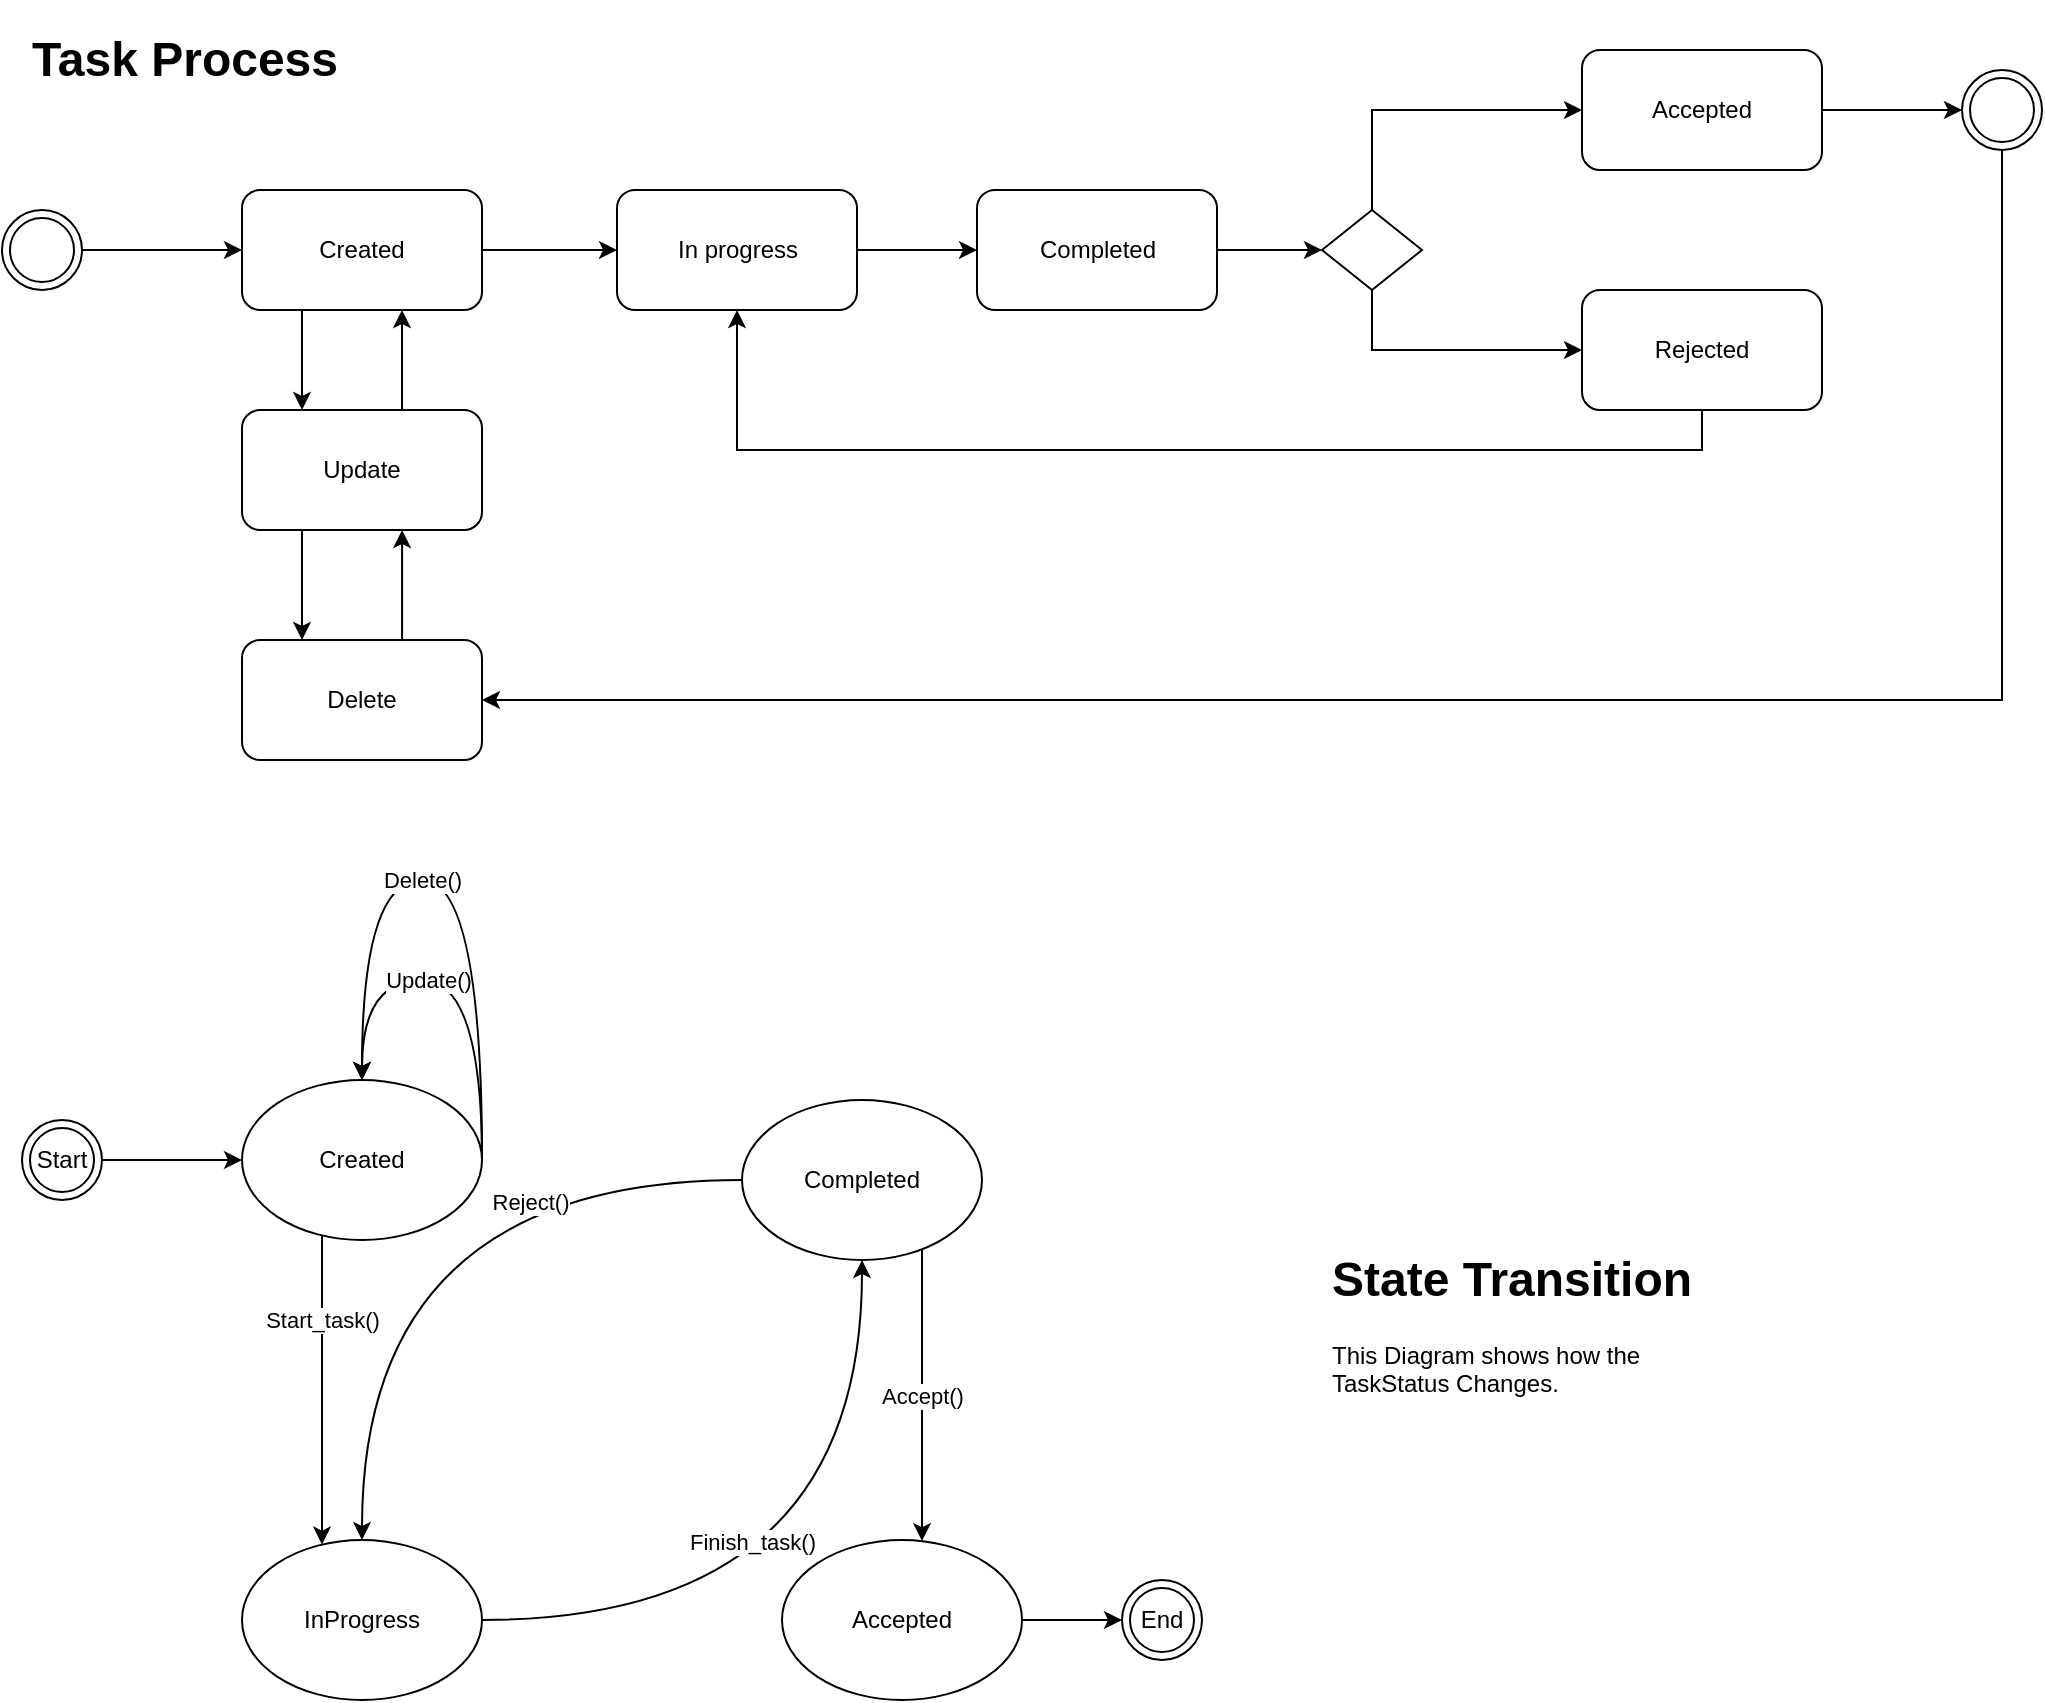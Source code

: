 <mxfile version="17.4.6" type="github">
  <diagram id="AgyqedGUNitpiJBYRBxL" name="Page-1">
    <mxGraphModel dx="3126" dy="-2616" grid="1" gridSize="10" guides="1" tooltips="1" connect="1" arrows="1" fold="1" page="1" pageScale="1" pageWidth="850" pageHeight="1100" math="0" shadow="0">
      <root>
        <mxCell id="0" />
        <mxCell id="1" parent="0" />
        <mxCell id="N-wT82c_DgSNSVkc0qa--1" style="edgeStyle=orthogonalEdgeStyle;rounded=0;orthogonalLoop=1;jettySize=auto;html=1;entryX=0;entryY=0.5;entryDx=0;entryDy=0;" parent="1" source="N-wT82c_DgSNSVkc0qa--2" target="N-wT82c_DgSNSVkc0qa--5" edge="1">
          <mxGeometry relative="1" as="geometry" />
        </mxCell>
        <mxCell id="N-wT82c_DgSNSVkc0qa--2" value="" style="ellipse;shape=doubleEllipse;whiteSpace=wrap;html=1;aspect=fixed;" parent="1" vertex="1">
          <mxGeometry x="-1590" y="3495" width="40" height="40" as="geometry" />
        </mxCell>
        <mxCell id="N-wT82c_DgSNSVkc0qa--3" style="edgeStyle=orthogonalEdgeStyle;curved=1;rounded=0;orthogonalLoop=1;jettySize=auto;html=1;" parent="1" source="N-wT82c_DgSNSVkc0qa--5" target="N-wT82c_DgSNSVkc0qa--7" edge="1">
          <mxGeometry relative="1" as="geometry">
            <Array as="points">
              <mxPoint x="-1430" y="3515" />
            </Array>
          </mxGeometry>
        </mxCell>
        <mxCell id="N-wT82c_DgSNSVkc0qa--4" style="edgeStyle=orthogonalEdgeStyle;rounded=0;orthogonalLoop=1;jettySize=auto;html=1;entryX=0.25;entryY=0;entryDx=0;entryDy=0;exitX=0.25;exitY=1;exitDx=0;exitDy=0;" parent="1" source="N-wT82c_DgSNSVkc0qa--5" target="N-wT82c_DgSNSVkc0qa--19" edge="1">
          <mxGeometry relative="1" as="geometry">
            <Array as="points" />
          </mxGeometry>
        </mxCell>
        <mxCell id="N-wT82c_DgSNSVkc0qa--5" value="Created" style="rounded=1;whiteSpace=wrap;html=1;" parent="1" vertex="1">
          <mxGeometry x="-1470" y="3485" width="120" height="60" as="geometry" />
        </mxCell>
        <mxCell id="N-wT82c_DgSNSVkc0qa--6" style="edgeStyle=none;rounded=0;orthogonalLoop=1;jettySize=auto;html=1;" parent="1" source="N-wT82c_DgSNSVkc0qa--7" target="N-wT82c_DgSNSVkc0qa--9" edge="1">
          <mxGeometry relative="1" as="geometry" />
        </mxCell>
        <mxCell id="N-wT82c_DgSNSVkc0qa--7" value="In progress" style="rounded=1;whiteSpace=wrap;html=1;" parent="1" vertex="1">
          <mxGeometry x="-1282.5" y="3485" width="120" height="60" as="geometry" />
        </mxCell>
        <mxCell id="N-wT82c_DgSNSVkc0qa--8" style="edgeStyle=orthogonalEdgeStyle;rounded=0;orthogonalLoop=1;jettySize=auto;html=1;entryX=0;entryY=0.5;entryDx=0;entryDy=0;" parent="1" source="N-wT82c_DgSNSVkc0qa--9" target="N-wT82c_DgSNSVkc0qa--15" edge="1">
          <mxGeometry relative="1" as="geometry" />
        </mxCell>
        <mxCell id="N-wT82c_DgSNSVkc0qa--9" value="Completed" style="rounded=1;whiteSpace=wrap;html=1;" parent="1" vertex="1">
          <mxGeometry x="-1102.5" y="3485" width="120" height="60" as="geometry" />
        </mxCell>
        <mxCell id="zk5spJQGO8YcFCBiMGpk-6" style="edgeStyle=orthogonalEdgeStyle;rounded=0;orthogonalLoop=1;jettySize=auto;html=1;entryX=1;entryY=0.5;entryDx=0;entryDy=0;" edge="1" parent="1" source="N-wT82c_DgSNSVkc0qa--10" target="zk5spJQGO8YcFCBiMGpk-3">
          <mxGeometry relative="1" as="geometry">
            <Array as="points">
              <mxPoint x="-590" y="3740" />
            </Array>
          </mxGeometry>
        </mxCell>
        <mxCell id="N-wT82c_DgSNSVkc0qa--10" value="" style="ellipse;shape=doubleEllipse;whiteSpace=wrap;html=1;aspect=fixed;" parent="1" vertex="1">
          <mxGeometry x="-610" y="3425" width="40" height="40" as="geometry" />
        </mxCell>
        <mxCell id="N-wT82c_DgSNSVkc0qa--11" style="edgeStyle=orthogonalEdgeStyle;rounded=0;orthogonalLoop=1;jettySize=auto;html=1;entryX=0;entryY=0.5;entryDx=0;entryDy=0;" parent="1" source="N-wT82c_DgSNSVkc0qa--12" target="N-wT82c_DgSNSVkc0qa--10" edge="1">
          <mxGeometry relative="1" as="geometry" />
        </mxCell>
        <mxCell id="N-wT82c_DgSNSVkc0qa--12" value="Accepted" style="rounded=1;whiteSpace=wrap;html=1;" parent="1" vertex="1">
          <mxGeometry x="-800" y="3415" width="120" height="60" as="geometry" />
        </mxCell>
        <mxCell id="N-wT82c_DgSNSVkc0qa--13" style="edgeStyle=orthogonalEdgeStyle;rounded=0;orthogonalLoop=1;jettySize=auto;html=1;entryX=0;entryY=0.5;entryDx=0;entryDy=0;" parent="1" source="N-wT82c_DgSNSVkc0qa--15" target="N-wT82c_DgSNSVkc0qa--12" edge="1">
          <mxGeometry relative="1" as="geometry">
            <mxPoint x="-740" y="3455" as="targetPoint" />
            <Array as="points">
              <mxPoint x="-905" y="3445" />
            </Array>
          </mxGeometry>
        </mxCell>
        <mxCell id="N-wT82c_DgSNSVkc0qa--14" style="edgeStyle=orthogonalEdgeStyle;rounded=0;orthogonalLoop=1;jettySize=auto;html=1;entryX=0;entryY=0.5;entryDx=0;entryDy=0;exitX=0.5;exitY=1;exitDx=0;exitDy=0;" parent="1" source="N-wT82c_DgSNSVkc0qa--15" target="N-wT82c_DgSNSVkc0qa--17" edge="1">
          <mxGeometry relative="1" as="geometry" />
        </mxCell>
        <mxCell id="N-wT82c_DgSNSVkc0qa--15" value="" style="rhombus;whiteSpace=wrap;html=1;" parent="1" vertex="1">
          <mxGeometry x="-930" y="3495" width="50" height="40" as="geometry" />
        </mxCell>
        <mxCell id="N-wT82c_DgSNSVkc0qa--16" style="edgeStyle=orthogonalEdgeStyle;rounded=0;orthogonalLoop=1;jettySize=auto;html=1;entryX=0.5;entryY=1;entryDx=0;entryDy=0;" parent="1" source="N-wT82c_DgSNSVkc0qa--17" target="N-wT82c_DgSNSVkc0qa--7" edge="1">
          <mxGeometry relative="1" as="geometry">
            <mxPoint x="-1240" y="3655" as="targetPoint" />
            <Array as="points">
              <mxPoint x="-740" y="3615" />
              <mxPoint x="-1222" y="3615" />
            </Array>
          </mxGeometry>
        </mxCell>
        <mxCell id="N-wT82c_DgSNSVkc0qa--17" value="Rejected" style="rounded=1;whiteSpace=wrap;html=1;" parent="1" vertex="1">
          <mxGeometry x="-800" y="3535" width="120" height="60" as="geometry" />
        </mxCell>
        <mxCell id="N-wT82c_DgSNSVkc0qa--18" style="edgeStyle=orthogonalEdgeStyle;rounded=0;orthogonalLoop=1;jettySize=auto;html=1;" parent="1" source="N-wT82c_DgSNSVkc0qa--19" edge="1">
          <mxGeometry relative="1" as="geometry">
            <mxPoint x="-1390" y="3545" as="targetPoint" />
            <Array as="points">
              <mxPoint x="-1390" y="3545" />
            </Array>
          </mxGeometry>
        </mxCell>
        <mxCell id="zk5spJQGO8YcFCBiMGpk-4" style="edgeStyle=orthogonalEdgeStyle;rounded=0;orthogonalLoop=1;jettySize=auto;html=1;entryX=0.25;entryY=0;entryDx=0;entryDy=0;" edge="1" parent="1" source="N-wT82c_DgSNSVkc0qa--19" target="zk5spJQGO8YcFCBiMGpk-3">
          <mxGeometry relative="1" as="geometry">
            <Array as="points">
              <mxPoint x="-1440" y="3690" />
              <mxPoint x="-1440" y="3690" />
            </Array>
          </mxGeometry>
        </mxCell>
        <mxCell id="N-wT82c_DgSNSVkc0qa--19" value="Update" style="rounded=1;whiteSpace=wrap;html=1;" parent="1" vertex="1">
          <mxGeometry x="-1470" y="3595" width="120" height="60" as="geometry" />
        </mxCell>
        <mxCell id="N-wT82c_DgSNSVkc0qa--20" value="&lt;h1&gt;Task Process&lt;/h1&gt;&lt;p&gt;&lt;br&gt;&lt;/p&gt;&lt;p&gt;&lt;br&gt;&lt;/p&gt;" style="text;html=1;strokeColor=none;fillColor=none;spacing=5;spacingTop=-20;whiteSpace=wrap;overflow=hidden;rounded=0;" parent="1" vertex="1">
          <mxGeometry x="-1580" y="3400" width="190" height="90" as="geometry" />
        </mxCell>
        <mxCell id="A6ljTFc4ib9B6QaJHkVn-1" value="&lt;h1&gt;State Transition&lt;/h1&gt;&lt;p&gt;This Diagram shows how the TaskStatus Changes.&lt;/p&gt;&lt;p&gt;&lt;br&gt;&lt;/p&gt;" style="text;html=1;strokeColor=none;fillColor=none;spacing=5;spacingTop=-20;whiteSpace=wrap;overflow=hidden;rounded=0;" parent="1" vertex="1">
          <mxGeometry x="-930" y="4010" width="190" height="120" as="geometry" />
        </mxCell>
        <mxCell id="A6ljTFc4ib9B6QaJHkVn-21" value="Start_task()" style="edgeStyle=orthogonalEdgeStyle;curved=1;orthogonalLoop=1;jettySize=auto;html=1;" parent="1" source="A6ljTFc4ib9B6QaJHkVn-4" target="A6ljTFc4ib9B6QaJHkVn-7" edge="1">
          <mxGeometry x="-0.453" relative="1" as="geometry">
            <Array as="points">
              <mxPoint x="-1430" y="4070" />
              <mxPoint x="-1430" y="4070" />
            </Array>
            <mxPoint as="offset" />
          </mxGeometry>
        </mxCell>
        <mxCell id="A6ljTFc4ib9B6QaJHkVn-4" value="Created" style="ellipse;whiteSpace=wrap;html=1;" parent="1" vertex="1">
          <mxGeometry x="-1470" y="3930" width="120" height="80" as="geometry" />
        </mxCell>
        <mxCell id="A6ljTFc4ib9B6QaJHkVn-6" style="edgeStyle=orthogonalEdgeStyle;rounded=0;orthogonalLoop=1;jettySize=auto;html=1;entryX=0;entryY=0.5;entryDx=0;entryDy=0;" parent="1" source="A6ljTFc4ib9B6QaJHkVn-5" target="A6ljTFc4ib9B6QaJHkVn-4" edge="1">
          <mxGeometry relative="1" as="geometry" />
        </mxCell>
        <mxCell id="A6ljTFc4ib9B6QaJHkVn-5" value="Start" style="ellipse;shape=doubleEllipse;whiteSpace=wrap;html=1;aspect=fixed;" parent="1" vertex="1">
          <mxGeometry x="-1580" y="3950" width="40" height="40" as="geometry" />
        </mxCell>
        <mxCell id="A6ljTFc4ib9B6QaJHkVn-14" style="edgeStyle=orthogonalEdgeStyle;curved=1;orthogonalLoop=1;jettySize=auto;html=1;entryX=0.5;entryY=1;entryDx=0;entryDy=0;" parent="1" source="A6ljTFc4ib9B6QaJHkVn-7" target="A6ljTFc4ib9B6QaJHkVn-10" edge="1">
          <mxGeometry relative="1" as="geometry" />
        </mxCell>
        <mxCell id="A6ljTFc4ib9B6QaJHkVn-23" value="Finish_task()" style="edgeLabel;html=1;align=center;verticalAlign=middle;resizable=0;points=[];" parent="A6ljTFc4ib9B6QaJHkVn-14" vertex="1" connectable="0">
          <mxGeometry x="-0.271" y="39" relative="1" as="geometry">
            <mxPoint as="offset" />
          </mxGeometry>
        </mxCell>
        <mxCell id="A6ljTFc4ib9B6QaJHkVn-7" value="InProgress" style="ellipse;whiteSpace=wrap;html=1;" parent="1" vertex="1">
          <mxGeometry x="-1470" y="4160" width="120" height="80" as="geometry" />
        </mxCell>
        <mxCell id="A6ljTFc4ib9B6QaJHkVn-19" style="edgeStyle=orthogonalEdgeStyle;curved=1;orthogonalLoop=1;jettySize=auto;html=1;" parent="1" source="A6ljTFc4ib9B6QaJHkVn-9" target="A6ljTFc4ib9B6QaJHkVn-17" edge="1">
          <mxGeometry relative="1" as="geometry" />
        </mxCell>
        <mxCell id="A6ljTFc4ib9B6QaJHkVn-9" value="Accepted" style="ellipse;whiteSpace=wrap;html=1;" parent="1" vertex="1">
          <mxGeometry x="-1200" y="4160" width="120" height="80" as="geometry" />
        </mxCell>
        <mxCell id="A6ljTFc4ib9B6QaJHkVn-15" value="Accept()" style="edgeStyle=orthogonalEdgeStyle;curved=1;orthogonalLoop=1;jettySize=auto;html=1;" parent="1" source="A6ljTFc4ib9B6QaJHkVn-10" target="A6ljTFc4ib9B6QaJHkVn-9" edge="1">
          <mxGeometry relative="1" as="geometry">
            <mxPoint x="-1030" y="4080" as="targetPoint" />
            <Array as="points">
              <mxPoint x="-1130" y="4100" />
              <mxPoint x="-1130" y="4100" />
            </Array>
          </mxGeometry>
        </mxCell>
        <mxCell id="A6ljTFc4ib9B6QaJHkVn-16" style="edgeStyle=orthogonalEdgeStyle;curved=1;orthogonalLoop=1;jettySize=auto;html=1;exitX=0;exitY=0.5;exitDx=0;exitDy=0;entryX=0.5;entryY=0;entryDx=0;entryDy=0;" parent="1" source="A6ljTFc4ib9B6QaJHkVn-10" target="A6ljTFc4ib9B6QaJHkVn-7" edge="1">
          <mxGeometry relative="1" as="geometry" />
        </mxCell>
        <mxCell id="A6ljTFc4ib9B6QaJHkVn-18" value="Reject()" style="edgeLabel;html=1;align=center;verticalAlign=middle;resizable=0;points=[];" parent="A6ljTFc4ib9B6QaJHkVn-16" vertex="1" connectable="0">
          <mxGeometry x="-0.429" y="11" relative="1" as="geometry">
            <mxPoint x="-1" as="offset" />
          </mxGeometry>
        </mxCell>
        <mxCell id="A6ljTFc4ib9B6QaJHkVn-10" value="Completed" style="ellipse;whiteSpace=wrap;html=1;" parent="1" vertex="1">
          <mxGeometry x="-1220" y="3940" width="120" height="80" as="geometry" />
        </mxCell>
        <mxCell id="A6ljTFc4ib9B6QaJHkVn-11" style="edgeStyle=orthogonalEdgeStyle;curved=1;orthogonalLoop=1;jettySize=auto;html=1;entryX=0.5;entryY=0;entryDx=0;entryDy=0;exitX=1;exitY=0.5;exitDx=0;exitDy=0;" parent="1" source="A6ljTFc4ib9B6QaJHkVn-4" target="A6ljTFc4ib9B6QaJHkVn-4" edge="1">
          <mxGeometry relative="1" as="geometry">
            <Array as="points">
              <mxPoint x="-1350" y="3880" />
              <mxPoint x="-1410" y="3880" />
            </Array>
          </mxGeometry>
        </mxCell>
        <mxCell id="A6ljTFc4ib9B6QaJHkVn-12" value="Update()" style="edgeLabel;html=1;align=center;verticalAlign=middle;resizable=0;points=[];" parent="A6ljTFc4ib9B6QaJHkVn-11" vertex="1" connectable="0">
          <mxGeometry x="0.169" relative="1" as="geometry">
            <mxPoint as="offset" />
          </mxGeometry>
        </mxCell>
        <mxCell id="A6ljTFc4ib9B6QaJHkVn-17" value="End" style="ellipse;shape=doubleEllipse;whiteSpace=wrap;html=1;aspect=fixed;" parent="1" vertex="1">
          <mxGeometry x="-1030" y="4180" width="40" height="40" as="geometry" />
        </mxCell>
        <mxCell id="A6ljTFc4ib9B6QaJHkVn-22" style="edgeStyle=orthogonalEdgeStyle;curved=1;orthogonalLoop=1;jettySize=auto;html=1;exitX=0.5;exitY=1;exitDx=0;exitDy=0;" parent="1" source="N-wT82c_DgSNSVkc0qa--20" target="N-wT82c_DgSNSVkc0qa--20" edge="1">
          <mxGeometry relative="1" as="geometry" />
        </mxCell>
        <mxCell id="zk5spJQGO8YcFCBiMGpk-2" value="Delete()" style="edgeStyle=orthogonalEdgeStyle;rounded=0;orthogonalLoop=1;jettySize=auto;html=1;curved=1;" edge="1" parent="1" target="A6ljTFc4ib9B6QaJHkVn-4">
          <mxGeometry x="0.133" relative="1" as="geometry">
            <mxPoint x="-1350" y="3970" as="sourcePoint" />
            <Array as="points">
              <mxPoint x="-1350" y="3830" />
              <mxPoint x="-1410" y="3830" />
            </Array>
            <mxPoint as="offset" />
          </mxGeometry>
        </mxCell>
        <mxCell id="zk5spJQGO8YcFCBiMGpk-5" style="edgeStyle=orthogonalEdgeStyle;rounded=0;orthogonalLoop=1;jettySize=auto;html=1;entryX=0.667;entryY=1;entryDx=0;entryDy=0;entryPerimeter=0;exitX=0.667;exitY=0.017;exitDx=0;exitDy=0;exitPerimeter=0;" edge="1" parent="1" source="zk5spJQGO8YcFCBiMGpk-3" target="N-wT82c_DgSNSVkc0qa--19">
          <mxGeometry relative="1" as="geometry">
            <mxPoint x="-1390" y="3665" as="targetPoint" />
            <Array as="points" />
          </mxGeometry>
        </mxCell>
        <mxCell id="zk5spJQGO8YcFCBiMGpk-3" value="Delete" style="rounded=1;whiteSpace=wrap;html=1;" vertex="1" parent="1">
          <mxGeometry x="-1470" y="3710" width="120" height="60" as="geometry" />
        </mxCell>
      </root>
    </mxGraphModel>
  </diagram>
</mxfile>
